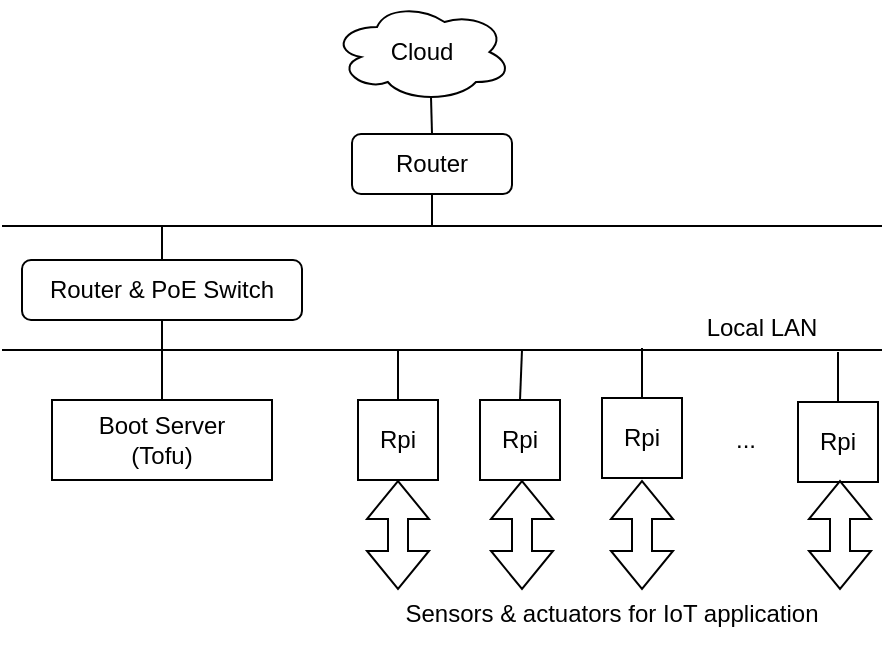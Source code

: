 <mxfile version="27.0.9">
  <diagram name="Page-1" id="R3bCdzVFe6UQYCtHxcdk">
    <mxGraphModel dx="1346" dy="791" grid="1" gridSize="10" guides="1" tooltips="1" connect="1" arrows="1" fold="1" page="1" pageScale="1" pageWidth="827" pageHeight="1169" background="#ffffff" math="0" shadow="0">
      <root>
        <mxCell id="0" />
        <mxCell id="1" parent="0" />
        <mxCell id="_FhQHC4IQKlcwRoFgU1F-1" value="Cloud" style="ellipse;shape=cloud;whiteSpace=wrap;html=1;" vertex="1" parent="1">
          <mxGeometry x="325" y="318" width="90" height="50" as="geometry" />
        </mxCell>
        <mxCell id="_FhQHC4IQKlcwRoFgU1F-2" value="Router" style="rounded=1;whiteSpace=wrap;html=1;" vertex="1" parent="1">
          <mxGeometry x="335" y="384" width="80" height="30" as="geometry" />
        </mxCell>
        <mxCell id="_FhQHC4IQKlcwRoFgU1F-3" value="" style="endArrow=none;html=1;rounded=0;" edge="1" parent="1">
          <mxGeometry width="50" height="50" relative="1" as="geometry">
            <mxPoint x="160" y="430" as="sourcePoint" />
            <mxPoint x="600" y="430" as="targetPoint" />
          </mxGeometry>
        </mxCell>
        <mxCell id="_FhQHC4IQKlcwRoFgU1F-4" value="Router &amp;amp; PoE Switch" style="rounded=1;whiteSpace=wrap;html=1;" vertex="1" parent="1">
          <mxGeometry x="170" y="447" width="140" height="30" as="geometry" />
        </mxCell>
        <mxCell id="_FhQHC4IQKlcwRoFgU1F-5" value="Boot Server&lt;div&gt;(Tofu)&lt;/div&gt;" style="rounded=0;whiteSpace=wrap;html=1;" vertex="1" parent="1">
          <mxGeometry x="185" y="517" width="110" height="40" as="geometry" />
        </mxCell>
        <mxCell id="_FhQHC4IQKlcwRoFgU1F-6" value="" style="endArrow=none;html=1;rounded=0;" edge="1" parent="1">
          <mxGeometry width="50" height="50" relative="1" as="geometry">
            <mxPoint x="160" y="492" as="sourcePoint" />
            <mxPoint x="600" y="492" as="targetPoint" />
          </mxGeometry>
        </mxCell>
        <mxCell id="_FhQHC4IQKlcwRoFgU1F-7" value="Rpi" style="whiteSpace=wrap;html=1;aspect=fixed;" vertex="1" parent="1">
          <mxGeometry x="338" y="517" width="40" height="40" as="geometry" />
        </mxCell>
        <mxCell id="_FhQHC4IQKlcwRoFgU1F-8" value="Rpi" style="whiteSpace=wrap;html=1;aspect=fixed;" vertex="1" parent="1">
          <mxGeometry x="399" y="517" width="40" height="40" as="geometry" />
        </mxCell>
        <mxCell id="_FhQHC4IQKlcwRoFgU1F-12" value="..." style="text;html=1;align=center;verticalAlign=middle;whiteSpace=wrap;rounded=0;" vertex="1" parent="1">
          <mxGeometry x="502" y="522" width="60" height="30" as="geometry" />
        </mxCell>
        <mxCell id="_FhQHC4IQKlcwRoFgU1F-13" value="" style="endArrow=none;html=1;rounded=0;exitX=0.5;exitY=0;exitDx=0;exitDy=0;entryX=0.5;entryY=1;entryDx=0;entryDy=0;" edge="1" parent="1" source="_FhQHC4IQKlcwRoFgU1F-5" target="_FhQHC4IQKlcwRoFgU1F-4">
          <mxGeometry width="50" height="50" relative="1" as="geometry">
            <mxPoint x="390" y="642" as="sourcePoint" />
            <mxPoint x="240" y="480" as="targetPoint" />
          </mxGeometry>
        </mxCell>
        <mxCell id="_FhQHC4IQKlcwRoFgU1F-14" value="" style="endArrow=none;html=1;rounded=0;entryX=0.5;entryY=0;entryDx=0;entryDy=0;" edge="1" parent="1" target="_FhQHC4IQKlcwRoFgU1F-7">
          <mxGeometry width="50" height="50" relative="1" as="geometry">
            <mxPoint x="358" y="492" as="sourcePoint" />
            <mxPoint x="440" y="592" as="targetPoint" />
          </mxGeometry>
        </mxCell>
        <mxCell id="_FhQHC4IQKlcwRoFgU1F-15" value="" style="endArrow=none;html=1;rounded=0;entryX=0.5;entryY=0;entryDx=0;entryDy=0;" edge="1" parent="1" target="_FhQHC4IQKlcwRoFgU1F-8">
          <mxGeometry width="50" height="50" relative="1" as="geometry">
            <mxPoint x="420" y="492" as="sourcePoint" />
            <mxPoint x="368" y="547" as="targetPoint" />
          </mxGeometry>
        </mxCell>
        <mxCell id="_FhQHC4IQKlcwRoFgU1F-18" value="Rpi" style="whiteSpace=wrap;html=1;aspect=fixed;" vertex="1" parent="1">
          <mxGeometry x="460" y="516" width="40" height="40" as="geometry" />
        </mxCell>
        <mxCell id="_FhQHC4IQKlcwRoFgU1F-19" value="" style="endArrow=none;html=1;rounded=0;entryX=0.5;entryY=0;entryDx=0;entryDy=0;" edge="1" target="_FhQHC4IQKlcwRoFgU1F-18" parent="1">
          <mxGeometry width="50" height="50" relative="1" as="geometry">
            <mxPoint x="480" y="491" as="sourcePoint" />
            <mxPoint x="440" y="546" as="targetPoint" />
          </mxGeometry>
        </mxCell>
        <mxCell id="_FhQHC4IQKlcwRoFgU1F-20" value="Rpi" style="whiteSpace=wrap;html=1;aspect=fixed;" vertex="1" parent="1">
          <mxGeometry x="558" y="518" width="40" height="40" as="geometry" />
        </mxCell>
        <mxCell id="_FhQHC4IQKlcwRoFgU1F-21" value="" style="endArrow=none;html=1;rounded=0;entryX=0.5;entryY=0;entryDx=0;entryDy=0;" edge="1" target="_FhQHC4IQKlcwRoFgU1F-20" parent="1">
          <mxGeometry width="50" height="50" relative="1" as="geometry">
            <mxPoint x="578" y="493" as="sourcePoint" />
            <mxPoint x="516" y="548" as="targetPoint" />
          </mxGeometry>
        </mxCell>
        <mxCell id="_FhQHC4IQKlcwRoFgU1F-22" value="" style="endArrow=none;html=1;rounded=0;entryX=0.55;entryY=0.95;entryDx=0;entryDy=0;entryPerimeter=0;exitX=0.5;exitY=0;exitDx=0;exitDy=0;" edge="1" parent="1" source="_FhQHC4IQKlcwRoFgU1F-2" target="_FhQHC4IQKlcwRoFgU1F-1">
          <mxGeometry width="50" height="50" relative="1" as="geometry">
            <mxPoint x="390" y="694" as="sourcePoint" />
            <mxPoint x="440" y="644" as="targetPoint" />
          </mxGeometry>
        </mxCell>
        <mxCell id="_FhQHC4IQKlcwRoFgU1F-23" value="" style="endArrow=none;html=1;rounded=0;entryX=0.5;entryY=1;entryDx=0;entryDy=0;" edge="1" parent="1" target="_FhQHC4IQKlcwRoFgU1F-2">
          <mxGeometry width="50" height="50" relative="1" as="geometry">
            <mxPoint x="375" y="430" as="sourcePoint" />
            <mxPoint x="375" y="660" as="targetPoint" />
          </mxGeometry>
        </mxCell>
        <mxCell id="_FhQHC4IQKlcwRoFgU1F-24" value="" style="endArrow=none;html=1;rounded=0;exitX=0.5;exitY=0;exitDx=0;exitDy=0;" edge="1" parent="1" source="_FhQHC4IQKlcwRoFgU1F-4">
          <mxGeometry width="50" height="50" relative="1" as="geometry">
            <mxPoint x="390" y="670" as="sourcePoint" />
            <mxPoint x="240" y="430" as="targetPoint" />
          </mxGeometry>
        </mxCell>
        <mxCell id="_FhQHC4IQKlcwRoFgU1F-26" value="" style="shape=flexArrow;endArrow=classic;startArrow=classic;html=1;rounded=0;exitX=0.5;exitY=1;exitDx=0;exitDy=0;" edge="1" parent="1" source="_FhQHC4IQKlcwRoFgU1F-7">
          <mxGeometry width="100" height="100" relative="1" as="geometry">
            <mxPoint x="360" y="532" as="sourcePoint" />
            <mxPoint x="358" y="612" as="targetPoint" />
          </mxGeometry>
        </mxCell>
        <mxCell id="_FhQHC4IQKlcwRoFgU1F-27" value="" style="shape=flexArrow;endArrow=classic;startArrow=classic;html=1;rounded=0;exitX=0.5;exitY=1;exitDx=0;exitDy=0;" edge="1" parent="1">
          <mxGeometry width="100" height="100" relative="1" as="geometry">
            <mxPoint x="420" y="557" as="sourcePoint" />
            <mxPoint x="420" y="612" as="targetPoint" />
          </mxGeometry>
        </mxCell>
        <mxCell id="_FhQHC4IQKlcwRoFgU1F-28" value="" style="shape=flexArrow;endArrow=classic;startArrow=classic;html=1;rounded=0;exitX=0.5;exitY=1;exitDx=0;exitDy=0;" edge="1" parent="1">
          <mxGeometry width="100" height="100" relative="1" as="geometry">
            <mxPoint x="480" y="557" as="sourcePoint" />
            <mxPoint x="480" y="612" as="targetPoint" />
          </mxGeometry>
        </mxCell>
        <mxCell id="_FhQHC4IQKlcwRoFgU1F-29" value="" style="shape=flexArrow;endArrow=classic;startArrow=classic;html=1;rounded=0;exitX=0.5;exitY=1;exitDx=0;exitDy=0;" edge="1" parent="1">
          <mxGeometry width="100" height="100" relative="1" as="geometry">
            <mxPoint x="579" y="557" as="sourcePoint" />
            <mxPoint x="579" y="612" as="targetPoint" />
          </mxGeometry>
        </mxCell>
        <mxCell id="_FhQHC4IQKlcwRoFgU1F-32" value="Sensors &amp;amp; actuators for IoT application" style="text;html=1;align=center;verticalAlign=middle;whiteSpace=wrap;rounded=0;" vertex="1" parent="1">
          <mxGeometry x="335" y="609" width="260" height="30" as="geometry" />
        </mxCell>
        <mxCell id="_FhQHC4IQKlcwRoFgU1F-33" value="Local LAN" style="text;html=1;align=center;verticalAlign=middle;whiteSpace=wrap;rounded=0;" vertex="1" parent="1">
          <mxGeometry x="510" y="466" width="60" height="30" as="geometry" />
        </mxCell>
      </root>
    </mxGraphModel>
  </diagram>
</mxfile>

